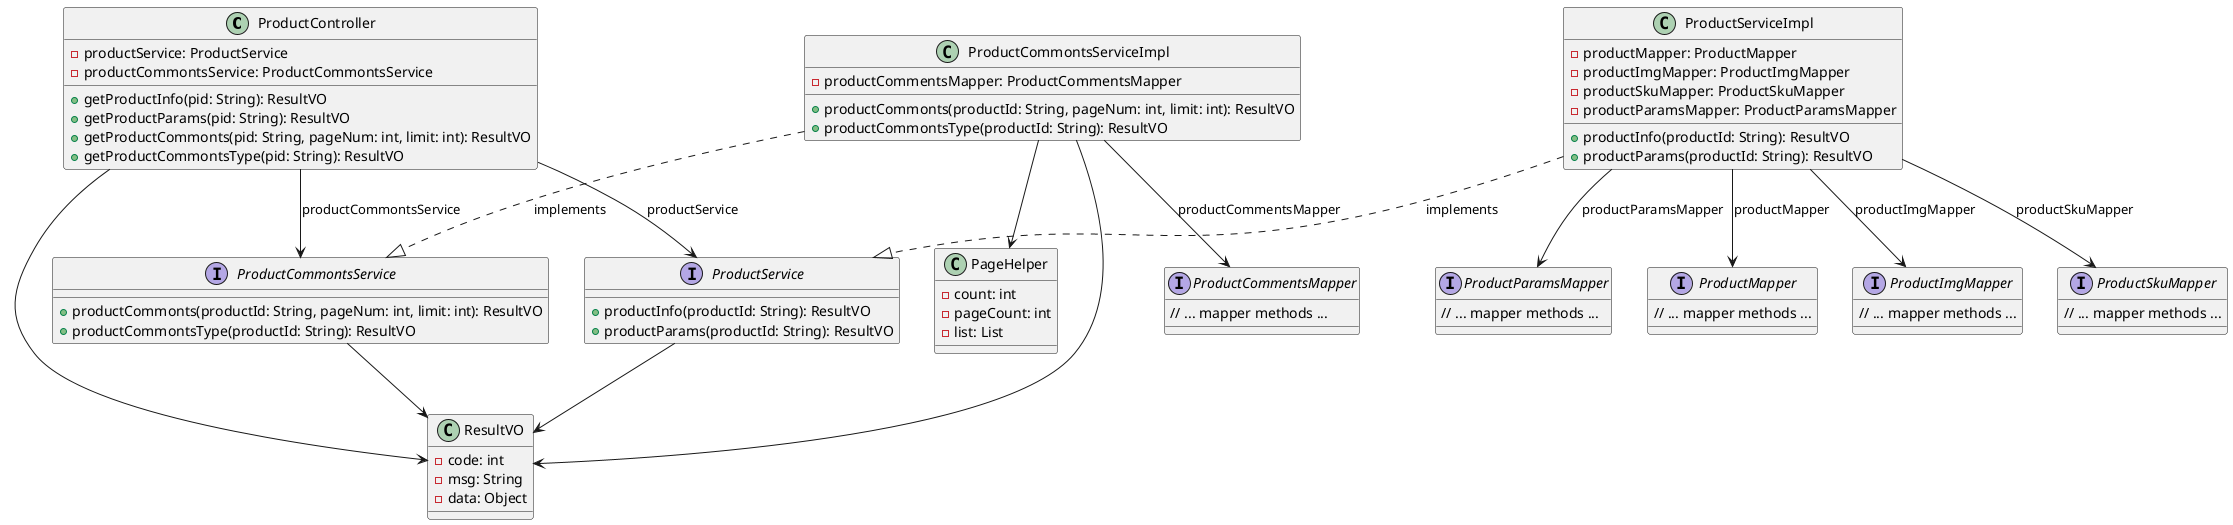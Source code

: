 @startuml

class ProductController {
    - productService: ProductService
    - productCommontsService: ProductCommontsService
    + getProductInfo(pid: String): ResultVO
    + getProductParams(pid: String): ResultVO
    + getProductCommonts(pid: String, pageNum: int, limit: int): ResultVO
    + getProductCommontsType(pid: String): ResultVO
}

interface ProductService {
    + productInfo(productId: String): ResultVO
    + productParams(productId: String): ResultVO
}

interface ProductCommontsService {
    + productCommonts(productId: String, pageNum: int, limit: int): ResultVO
    + productCommontsType(productId: String): ResultVO
}

class ProductServiceImpl {
    - productMapper: ProductMapper
    - productImgMapper: ProductImgMapper
    - productSkuMapper: ProductSkuMapper
    - productParamsMapper: ProductParamsMapper
    + productInfo(productId: String): ResultVO
    + productParams(productId: String): ResultVO
}

class ProductCommontsServiceImpl {
    - productCommentsMapper: ProductCommentsMapper
    + productCommonts(productId: String, pageNum: int, limit: int): ResultVO
    + productCommontsType(productId: String): ResultVO
}

interface ProductMapper {
    // ... mapper methods ...
}

interface ProductImgMapper {
    // ... mapper methods ...
}

interface ProductSkuMapper {
    // ... mapper methods ...
}

interface ProductParamsMapper {
    // ... mapper methods ...
}

interface ProductCommentsMapper {
    // ... mapper methods ...
}

class ResultVO {
    - code: int
    - msg: String
    - data: Object
}

class PageHelper {
    - count: int
    - pageCount: int
    - list: List
}

ProductController --> ProductService : productService
ProductController --> ProductCommontsService : productCommontsService
ProductController --> ResultVO
ProductService --> ResultVO
ProductServiceImpl ..|> ProductService : implements
ProductServiceImpl --> ProductMapper : productMapper
ProductServiceImpl --> ProductImgMapper : productImgMapper
ProductServiceImpl --> ProductSkuMapper : productSkuMapper
ProductServiceImpl --> ProductParamsMapper : productParamsMapper
ProductCommontsService --> ResultVO
ProductCommontsServiceImpl ..|> ProductCommontsService : implements
ProductCommontsServiceImpl --> ProductCommentsMapper : productCommentsMapper
ProductCommontsServiceImpl --> ResultVO
ProductCommontsServiceImpl --> PageHelper

@enduml
